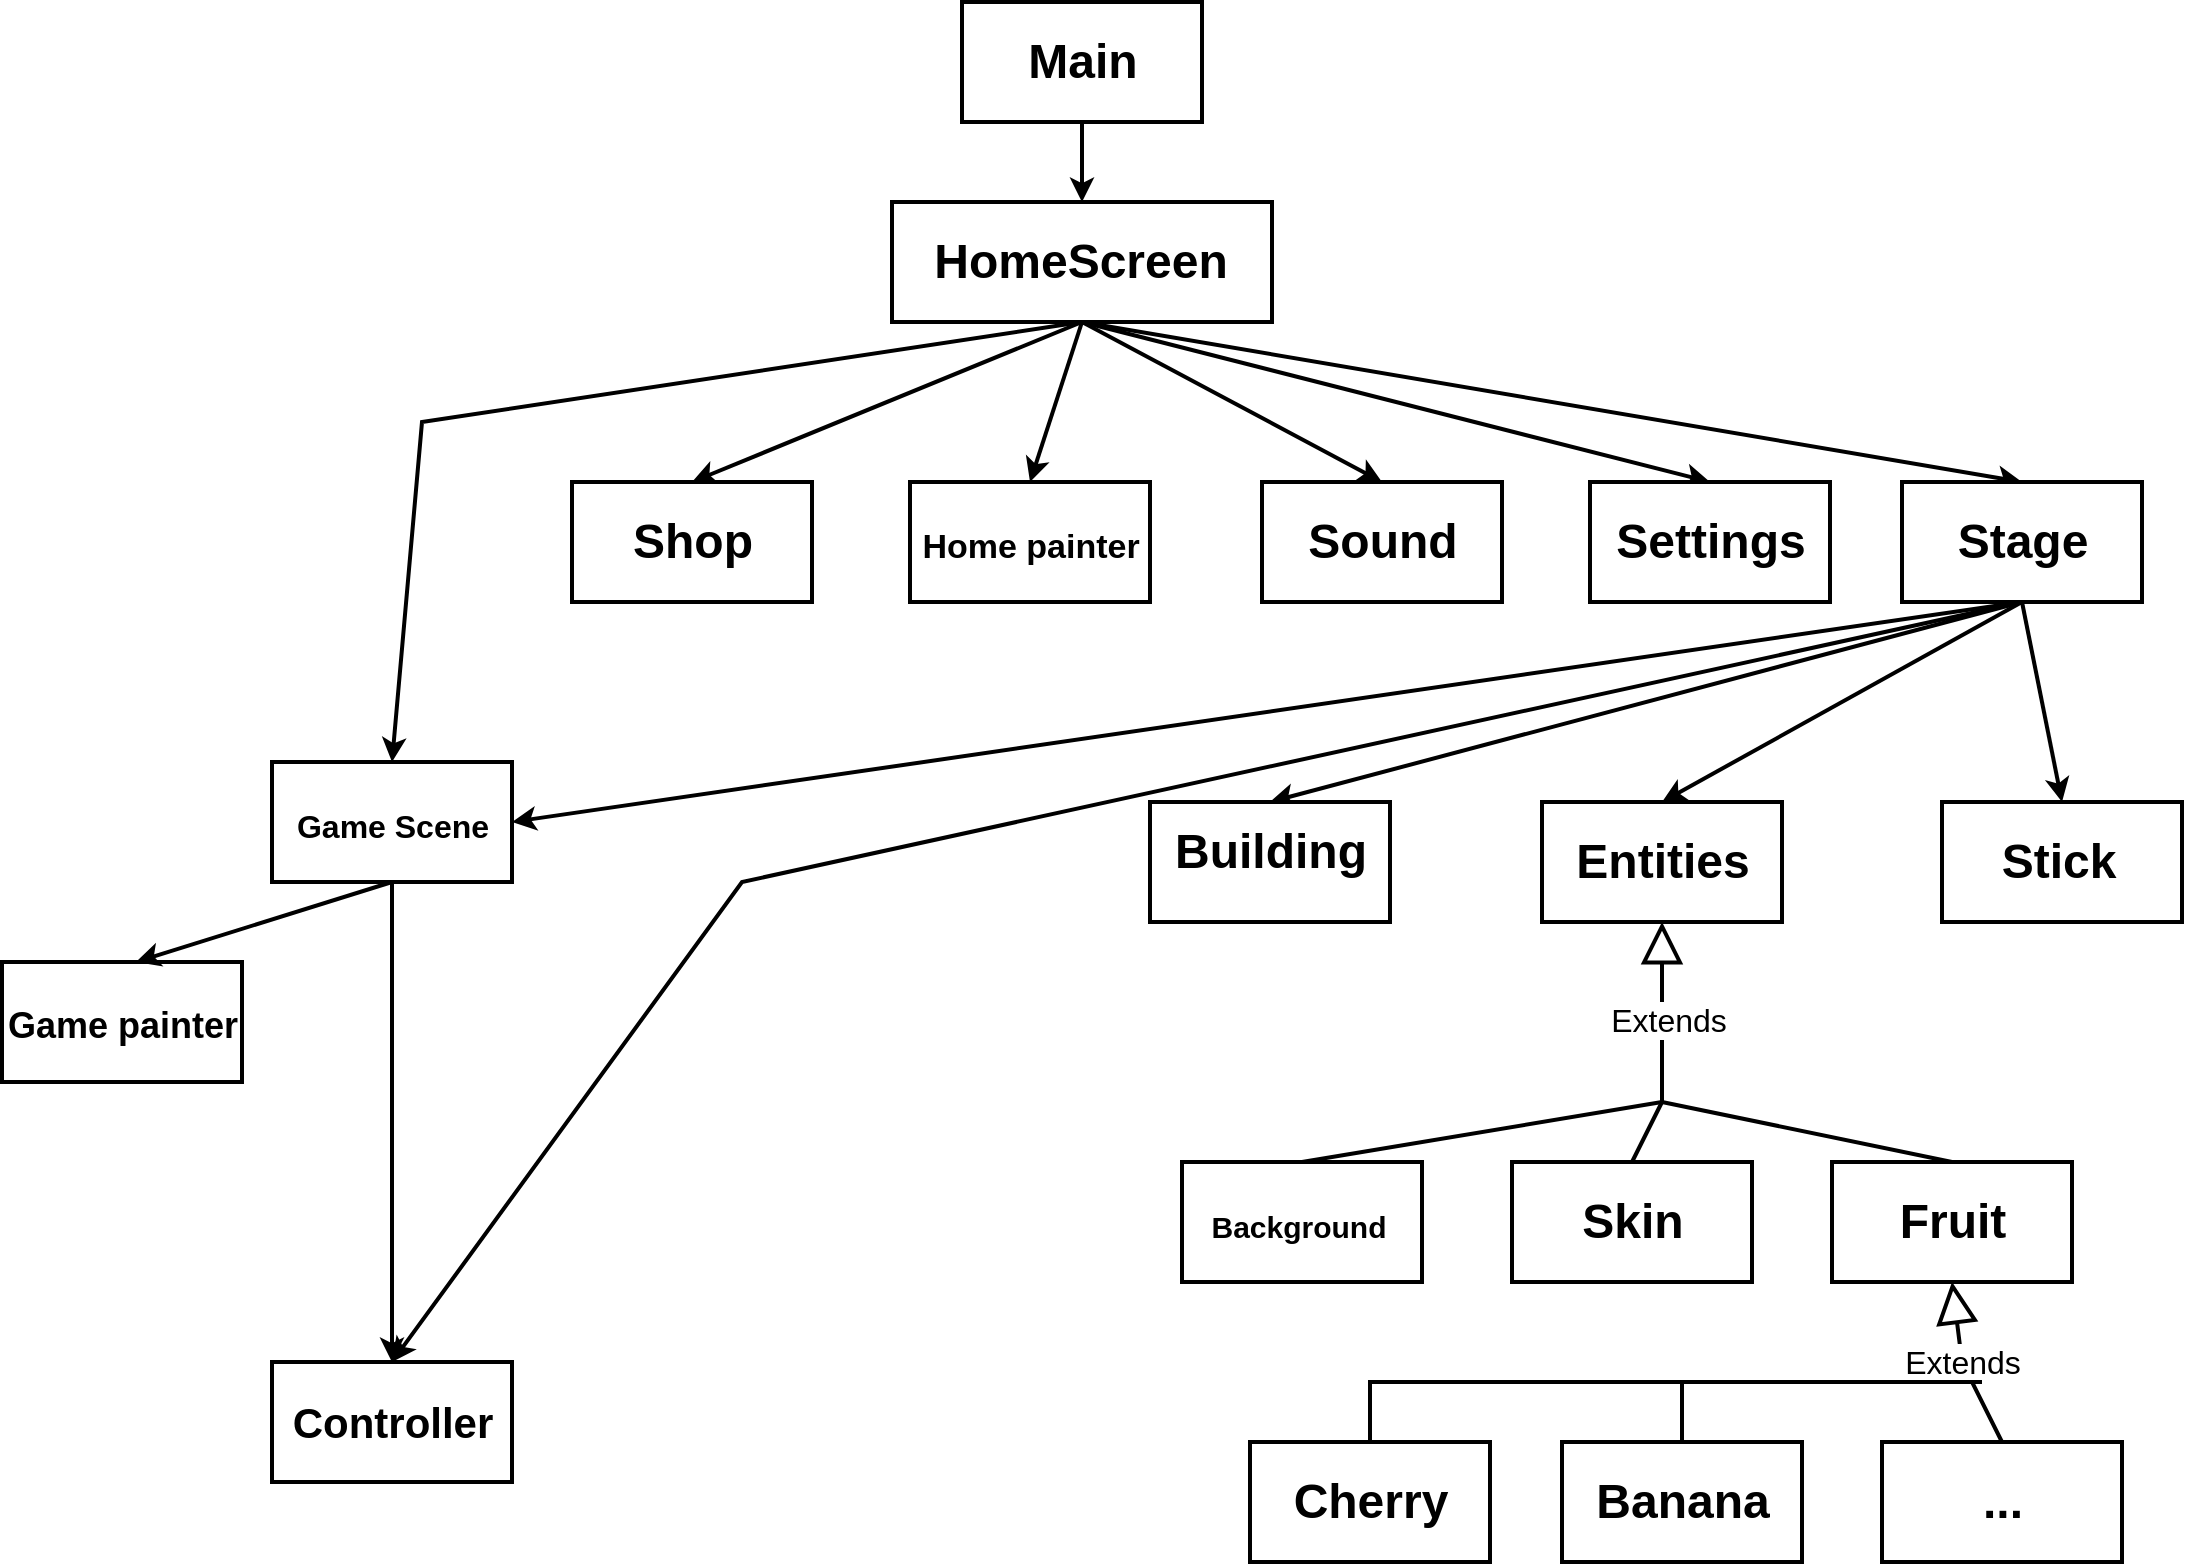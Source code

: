 <mxfile version="20.6.2" type="github">
  <diagram id="C5RBs43oDa-KdzZeNtuy" name="Page-1">
    <mxGraphModel dx="1673" dy="984" grid="1" gridSize="10" guides="1" tooltips="1" connect="1" arrows="1" fold="1" page="1" pageScale="1" pageWidth="1169" pageHeight="827" math="0" shadow="0">
      <root>
        <mxCell id="WIyWlLk6GJQsqaUBKTNV-0" />
        <mxCell id="WIyWlLk6GJQsqaUBKTNV-1" parent="WIyWlLk6GJQsqaUBKTNV-0" />
        <mxCell id="GWxVpezjqemB3VTmDpef-14" style="edgeStyle=orthogonalEdgeStyle;rounded=0;orthogonalLoop=1;jettySize=auto;html=1;exitX=0.5;exitY=1;exitDx=0;exitDy=0;entryX=0.5;entryY=0;entryDx=0;entryDy=0;strokeColor=#000000;strokeWidth=2;" parent="WIyWlLk6GJQsqaUBKTNV-1" source="GWxVpezjqemB3VTmDpef-0" target="GWxVpezjqemB3VTmDpef-2" edge="1">
          <mxGeometry relative="1" as="geometry" />
        </mxCell>
        <object label="" id="GWxVpezjqemB3VTmDpef-0">
          <mxCell style="rounded=0;whiteSpace=wrap;html=1;strokeColor=#000000;strokeWidth=2;" parent="WIyWlLk6GJQsqaUBKTNV-1" vertex="1">
            <mxGeometry x="550" y="20" width="120" height="60" as="geometry" />
          </mxCell>
        </object>
        <mxCell id="GWxVpezjqemB3VTmDpef-1" value="Main" style="text;html=1;fontSize=24;fontStyle=1;verticalAlign=middle;align=center;strokeColor=none;strokeWidth=2;" parent="WIyWlLk6GJQsqaUBKTNV-1" vertex="1">
          <mxGeometry x="560" y="30" width="100" height="40" as="geometry" />
        </mxCell>
        <mxCell id="GWxVpezjqemB3VTmDpef-18" style="rounded=0;orthogonalLoop=1;jettySize=auto;html=1;exitX=0.5;exitY=1;exitDx=0;exitDy=0;entryX=0.5;entryY=0;entryDx=0;entryDy=0;strokeColor=#000000;strokeWidth=2;" parent="WIyWlLk6GJQsqaUBKTNV-1" source="GWxVpezjqemB3VTmDpef-2" target="GWxVpezjqemB3VTmDpef-4" edge="1">
          <mxGeometry relative="1" as="geometry" />
        </mxCell>
        <mxCell id="GWxVpezjqemB3VTmDpef-19" style="edgeStyle=none;rounded=0;orthogonalLoop=1;jettySize=auto;html=1;exitX=0.5;exitY=1;exitDx=0;exitDy=0;entryX=0.5;entryY=0;entryDx=0;entryDy=0;strokeColor=#000000;strokeWidth=2;" parent="WIyWlLk6GJQsqaUBKTNV-1" source="GWxVpezjqemB3VTmDpef-2" target="GWxVpezjqemB3VTmDpef-6" edge="1">
          <mxGeometry relative="1" as="geometry" />
        </mxCell>
        <mxCell id="GWxVpezjqemB3VTmDpef-20" style="edgeStyle=none;rounded=0;orthogonalLoop=1;jettySize=auto;html=1;exitX=0.5;exitY=1;exitDx=0;exitDy=0;entryX=0.5;entryY=0;entryDx=0;entryDy=0;strokeColor=#000000;strokeWidth=2;" parent="WIyWlLk6GJQsqaUBKTNV-1" source="GWxVpezjqemB3VTmDpef-2" target="GWxVpezjqemB3VTmDpef-8" edge="1">
          <mxGeometry relative="1" as="geometry" />
        </mxCell>
        <mxCell id="GWxVpezjqemB3VTmDpef-21" style="edgeStyle=none;rounded=0;orthogonalLoop=1;jettySize=auto;html=1;exitX=0.5;exitY=1;exitDx=0;exitDy=0;entryX=0.5;entryY=0;entryDx=0;entryDy=0;strokeColor=#000000;strokeWidth=2;" parent="WIyWlLk6GJQsqaUBKTNV-1" source="GWxVpezjqemB3VTmDpef-2" target="GWxVpezjqemB3VTmDpef-11" edge="1">
          <mxGeometry relative="1" as="geometry" />
        </mxCell>
        <object label="" id="GWxVpezjqemB3VTmDpef-2">
          <mxCell style="rounded=0;whiteSpace=wrap;html=1;strokeColor=#000000;strokeWidth=2;" parent="WIyWlLk6GJQsqaUBKTNV-1" vertex="1">
            <mxGeometry x="515" y="120" width="190" height="60" as="geometry" />
          </mxCell>
        </object>
        <mxCell id="GWxVpezjqemB3VTmDpef-3" value="HomeScreen" style="text;html=1;fontSize=24;fontStyle=1;verticalAlign=middle;align=center;strokeColor=none;strokeWidth=2;" parent="WIyWlLk6GJQsqaUBKTNV-1" vertex="1">
          <mxGeometry x="559" y="130" width="100" height="40" as="geometry" />
        </mxCell>
        <object label="" id="GWxVpezjqemB3VTmDpef-4">
          <mxCell style="rounded=0;whiteSpace=wrap;html=1;strokeColor=#000000;strokeWidth=2;" parent="WIyWlLk6GJQsqaUBKTNV-1" vertex="1">
            <mxGeometry x="355" y="260" width="120" height="60" as="geometry" />
          </mxCell>
        </object>
        <mxCell id="GWxVpezjqemB3VTmDpef-5" value="Shop" style="text;html=1;fontSize=24;fontStyle=1;verticalAlign=middle;align=center;strokeColor=none;strokeWidth=2;" parent="WIyWlLk6GJQsqaUBKTNV-1" vertex="1">
          <mxGeometry x="365" y="270" width="100" height="40" as="geometry" />
        </mxCell>
        <object label="" id="GWxVpezjqemB3VTmDpef-6">
          <mxCell style="rounded=0;whiteSpace=wrap;html=1;strokeColor=#000000;strokeWidth=2;" parent="WIyWlLk6GJQsqaUBKTNV-1" vertex="1">
            <mxGeometry x="700" y="260" width="120" height="60" as="geometry" />
          </mxCell>
        </object>
        <mxCell id="GWxVpezjqemB3VTmDpef-7" value="Sound" style="text;html=1;fontSize=24;fontStyle=1;verticalAlign=middle;align=center;strokeColor=none;strokeWidth=2;" parent="WIyWlLk6GJQsqaUBKTNV-1" vertex="1">
          <mxGeometry x="710" y="270" width="100" height="40" as="geometry" />
        </mxCell>
        <object label="" id="GWxVpezjqemB3VTmDpef-8">
          <mxCell style="rounded=0;whiteSpace=wrap;html=1;strokeColor=#000000;strokeWidth=2;" parent="WIyWlLk6GJQsqaUBKTNV-1" vertex="1">
            <mxGeometry x="864" y="260" width="120" height="60" as="geometry" />
          </mxCell>
        </object>
        <mxCell id="GWxVpezjqemB3VTmDpef-9" value="Settings" style="text;html=1;fontSize=24;fontStyle=1;verticalAlign=middle;align=center;strokeColor=none;strokeWidth=2;" parent="WIyWlLk6GJQsqaUBKTNV-1" vertex="1">
          <mxGeometry x="874" y="270" width="100" height="40" as="geometry" />
        </mxCell>
        <mxCell id="M8gP_NI8hVAfmAc8zCte-57" style="edgeStyle=none;rounded=0;orthogonalLoop=1;jettySize=auto;html=1;exitX=1;exitY=0.5;exitDx=0;exitDy=0;entryX=0.5;entryY=1;entryDx=0;entryDy=0;fontSize=18;endArrow=none;endFill=0;startArrow=classic;startFill=1;strokeColor=#000000;strokeWidth=2;" parent="WIyWlLk6GJQsqaUBKTNV-1" source="M8gP_NI8hVAfmAc8zCte-18" target="GWxVpezjqemB3VTmDpef-11" edge="1">
          <mxGeometry relative="1" as="geometry" />
        </mxCell>
        <object label="" id="GWxVpezjqemB3VTmDpef-11">
          <mxCell style="rounded=0;whiteSpace=wrap;html=1;strokeColor=#000000;strokeWidth=2;" parent="WIyWlLk6GJQsqaUBKTNV-1" vertex="1">
            <mxGeometry x="1020" y="260" width="120" height="60" as="geometry" />
          </mxCell>
        </object>
        <mxCell id="M8gP_NI8hVAfmAc8zCte-25" style="rounded=0;orthogonalLoop=1;jettySize=auto;html=1;entryX=0.5;entryY=0;entryDx=0;entryDy=0;fontSize=21;exitX=0.5;exitY=1;exitDx=0;exitDy=0;strokeColor=#000000;strokeWidth=2;" parent="WIyWlLk6GJQsqaUBKTNV-1" source="GWxVpezjqemB3VTmDpef-11" target="M8gP_NI8hVAfmAc8zCte-23" edge="1">
          <mxGeometry relative="1" as="geometry" />
        </mxCell>
        <mxCell id="GWxVpezjqemB3VTmDpef-12" value="Stage" style="text;html=1;fontSize=24;fontStyle=1;verticalAlign=middle;align=center;strokeColor=none;strokeWidth=2;" parent="WIyWlLk6GJQsqaUBKTNV-1" vertex="1">
          <mxGeometry x="1030" y="270" width="100" height="40" as="geometry" />
        </mxCell>
        <mxCell id="M8gP_NI8hVAfmAc8zCte-0" value="" style="endArrow=classic;html=1;rounded=0;exitX=0.5;exitY=1;exitDx=0;exitDy=0;entryX=0.5;entryY=0;entryDx=0;entryDy=0;strokeColor=#000000;strokeWidth=2;" parent="WIyWlLk6GJQsqaUBKTNV-1" source="GWxVpezjqemB3VTmDpef-11" target="M8gP_NI8hVAfmAc8zCte-1" edge="1">
          <mxGeometry width="50" height="50" relative="1" as="geometry">
            <mxPoint x="640" y="370" as="sourcePoint" />
            <mxPoint x="654" y="400" as="targetPoint" />
          </mxGeometry>
        </mxCell>
        <mxCell id="M8gP_NI8hVAfmAc8zCte-1" value="" style="rounded=0;whiteSpace=wrap;html=1;strokeColor=#000000;strokeWidth=2;" parent="WIyWlLk6GJQsqaUBKTNV-1" vertex="1">
          <mxGeometry x="1040" y="420" width="120" height="60" as="geometry" />
        </mxCell>
        <mxCell id="M8gP_NI8hVAfmAc8zCte-2" value="Stick" style="text;html=1;fontSize=24;fontStyle=1;verticalAlign=middle;align=center;strokeColor=none;strokeWidth=2;" parent="WIyWlLk6GJQsqaUBKTNV-1" vertex="1">
          <mxGeometry x="1050" y="430" width="96" height="40" as="geometry" />
        </mxCell>
        <mxCell id="M8gP_NI8hVAfmAc8zCte-4" value="" style="whiteSpace=wrap;html=1;strokeColor=#000000;strokeWidth=2;" parent="WIyWlLk6GJQsqaUBKTNV-1" vertex="1">
          <mxGeometry x="840" y="420" width="120" height="60" as="geometry" />
        </mxCell>
        <mxCell id="M8gP_NI8hVAfmAc8zCte-5" value="Entities" style="text;html=1;fontSize=24;fontStyle=1;verticalAlign=middle;align=center;strokeColor=none;strokeWidth=2;" parent="WIyWlLk6GJQsqaUBKTNV-1" vertex="1">
          <mxGeometry x="850" y="430" width="100" height="40" as="geometry" />
        </mxCell>
        <mxCell id="M8gP_NI8hVAfmAc8zCte-6" value="" style="endArrow=classic;html=1;rounded=0;entryX=0.5;entryY=0;entryDx=0;entryDy=0;exitX=0.5;exitY=1;exitDx=0;exitDy=0;strokeColor=#000000;strokeWidth=2;" parent="WIyWlLk6GJQsqaUBKTNV-1" source="GWxVpezjqemB3VTmDpef-11" target="M8gP_NI8hVAfmAc8zCte-4" edge="1">
          <mxGeometry width="50" height="50" relative="1" as="geometry">
            <mxPoint x="630" y="440" as="sourcePoint" />
            <mxPoint x="680" y="390" as="targetPoint" />
          </mxGeometry>
        </mxCell>
        <mxCell id="M8gP_NI8hVAfmAc8zCte-7" value="" style="rounded=0;whiteSpace=wrap;html=1;strokeColor=#000000;strokeWidth=2;" parent="WIyWlLk6GJQsqaUBKTNV-1" vertex="1">
          <mxGeometry x="660" y="600" width="120" height="60" as="geometry" />
        </mxCell>
        <mxCell id="M8gP_NI8hVAfmAc8zCte-8" value="" style="rounded=0;whiteSpace=wrap;html=1;strokeColor=#000000;strokeWidth=2;" parent="WIyWlLk6GJQsqaUBKTNV-1" vertex="1">
          <mxGeometry x="825" y="600" width="120" height="60" as="geometry" />
        </mxCell>
        <mxCell id="M8gP_NI8hVAfmAc8zCte-9" value="&lt;font style=&quot;font-size: 15px;&quot;&gt;Background&lt;/font&gt;" style="text;html=1;fontSize=24;fontStyle=1;verticalAlign=middle;align=center;strokeColor=none;strokeWidth=2;" parent="WIyWlLk6GJQsqaUBKTNV-1" vertex="1">
          <mxGeometry x="670" y="610" width="95" height="40" as="geometry" />
        </mxCell>
        <mxCell id="M8gP_NI8hVAfmAc8zCte-10" value="Skin" style="text;html=1;fontSize=24;fontStyle=1;verticalAlign=middle;align=center;strokeColor=none;strokeWidth=2;" parent="WIyWlLk6GJQsqaUBKTNV-1" vertex="1">
          <mxGeometry x="835" y="610" width="100" height="40" as="geometry" />
        </mxCell>
        <mxCell id="M8gP_NI8hVAfmAc8zCte-11" value="" style="rounded=0;whiteSpace=wrap;html=1;fontSize=15;strokeColor=#000000;strokeWidth=2;" parent="WIyWlLk6GJQsqaUBKTNV-1" vertex="1">
          <mxGeometry x="985" y="600" width="120" height="60" as="geometry" />
        </mxCell>
        <mxCell id="M8gP_NI8hVAfmAc8zCte-12" value="Fruit" style="text;html=1;fontSize=24;fontStyle=1;verticalAlign=middle;align=center;strokeColor=none;strokeWidth=2;" parent="WIyWlLk6GJQsqaUBKTNV-1" vertex="1">
          <mxGeometry x="995" y="610" width="100" height="40" as="geometry" />
        </mxCell>
        <mxCell id="M8gP_NI8hVAfmAc8zCte-16" value="" style="rounded=0;whiteSpace=wrap;html=1;fontSize=15;strokeColor=#000000;strokeWidth=2;" parent="WIyWlLk6GJQsqaUBKTNV-1" vertex="1">
          <mxGeometry x="205" y="700" width="120" height="60" as="geometry" />
        </mxCell>
        <mxCell id="M8gP_NI8hVAfmAc8zCte-17" value="&lt;font style=&quot;font-size: 21px;&quot;&gt;Controller&lt;/font&gt;" style="text;html=1;fontSize=24;fontStyle=1;verticalAlign=middle;align=center;strokeColor=none;strokeWidth=2;" parent="WIyWlLk6GJQsqaUBKTNV-1" vertex="1">
          <mxGeometry x="215" y="710" width="100" height="40" as="geometry" />
        </mxCell>
        <mxCell id="M8gP_NI8hVAfmAc8zCte-18" value="" style="rounded=0;whiteSpace=wrap;html=1;fontSize=21;strokeColor=#000000;strokeWidth=2;" parent="WIyWlLk6GJQsqaUBKTNV-1" vertex="1">
          <mxGeometry x="205" y="400" width="120" height="60" as="geometry" />
        </mxCell>
        <mxCell id="M8gP_NI8hVAfmAc8zCte-19" value="&lt;font style=&quot;font-size: 16px;&quot;&gt;Game Scene&lt;/font&gt;" style="text;html=1;fontSize=24;fontStyle=1;verticalAlign=middle;align=center;strokeColor=none;strokeWidth=2;" parent="WIyWlLk6GJQsqaUBKTNV-1" vertex="1">
          <mxGeometry x="215" y="410" width="100" height="40" as="geometry" />
        </mxCell>
        <mxCell id="M8gP_NI8hVAfmAc8zCte-20" value="" style="endArrow=classic;html=1;rounded=0;fontSize=21;exitX=0.5;exitY=1;exitDx=0;exitDy=0;entryX=0.5;entryY=0;entryDx=0;entryDy=0;strokeColor=#000000;strokeWidth=2;" parent="WIyWlLk6GJQsqaUBKTNV-1" source="GWxVpezjqemB3VTmDpef-2" target="M8gP_NI8hVAfmAc8zCte-18" edge="1">
          <mxGeometry width="50" height="50" relative="1" as="geometry">
            <mxPoint x="275" y="250" as="sourcePoint" />
            <mxPoint x="325" y="200" as="targetPoint" />
            <Array as="points">
              <mxPoint x="280" y="230" />
            </Array>
          </mxGeometry>
        </mxCell>
        <mxCell id="M8gP_NI8hVAfmAc8zCte-21" value="" style="endArrow=classic;html=1;rounded=0;fontSize=21;exitX=0.5;exitY=1;exitDx=0;exitDy=0;entryX=0.5;entryY=0;entryDx=0;entryDy=0;strokeColor=#000000;strokeWidth=2;" parent="WIyWlLk6GJQsqaUBKTNV-1" source="M8gP_NI8hVAfmAc8zCte-18" target="M8gP_NI8hVAfmAc8zCte-16" edge="1">
          <mxGeometry width="50" height="50" relative="1" as="geometry">
            <mxPoint x="100" y="620" as="sourcePoint" />
            <mxPoint x="150" y="570" as="targetPoint" />
          </mxGeometry>
        </mxCell>
        <mxCell id="M8gP_NI8hVAfmAc8zCte-22" value="" style="endArrow=classic;html=1;rounded=0;fontSize=21;entryX=0.5;entryY=0;entryDx=0;entryDy=0;exitX=0.5;exitY=1;exitDx=0;exitDy=0;strokeColor=#000000;strokeWidth=2;" parent="WIyWlLk6GJQsqaUBKTNV-1" source="GWxVpezjqemB3VTmDpef-11" target="M8gP_NI8hVAfmAc8zCte-16" edge="1">
          <mxGeometry width="50" height="50" relative="1" as="geometry">
            <mxPoint x="230" y="520" as="sourcePoint" />
            <mxPoint x="70" y="600" as="targetPoint" />
            <Array as="points">
              <mxPoint x="440" y="460" />
            </Array>
          </mxGeometry>
        </mxCell>
        <mxCell id="M8gP_NI8hVAfmAc8zCte-23" value="" style="rounded=0;whiteSpace=wrap;html=1;fontSize=21;strokeColor=#000000;strokeWidth=2;" parent="WIyWlLk6GJQsqaUBKTNV-1" vertex="1">
          <mxGeometry x="644" y="420" width="120" height="60" as="geometry" />
        </mxCell>
        <mxCell id="M8gP_NI8hVAfmAc8zCte-24" value="Building" style="text;html=1;fontSize=24;fontStyle=1;verticalAlign=middle;align=center;strokeColor=none;strokeWidth=2;" parent="WIyWlLk6GJQsqaUBKTNV-1" vertex="1">
          <mxGeometry x="654" y="420" width="100" height="50" as="geometry" />
        </mxCell>
        <mxCell id="M8gP_NI8hVAfmAc8zCte-26" value="" style="rounded=0;whiteSpace=wrap;html=1;fontSize=21;strokeColor=#000000;strokeWidth=2;" parent="WIyWlLk6GJQsqaUBKTNV-1" vertex="1">
          <mxGeometry x="1010" y="740" width="120" height="60" as="geometry" />
        </mxCell>
        <mxCell id="M8gP_NI8hVAfmAc8zCte-27" value="..." style="text;html=1;fontSize=24;fontStyle=1;verticalAlign=middle;align=center;strokeColor=none;strokeWidth=2;" parent="WIyWlLk6GJQsqaUBKTNV-1" vertex="1">
          <mxGeometry x="1020" y="750" width="100" height="40" as="geometry" />
        </mxCell>
        <mxCell id="M8gP_NI8hVAfmAc8zCte-28" value="" style="rounded=0;whiteSpace=wrap;html=1;fontSize=21;strokeColor=#000000;strokeWidth=2;" parent="WIyWlLk6GJQsqaUBKTNV-1" vertex="1">
          <mxGeometry x="850" y="740" width="120" height="60" as="geometry" />
        </mxCell>
        <mxCell id="M8gP_NI8hVAfmAc8zCte-29" value="Banana" style="text;html=1;fontSize=24;fontStyle=1;verticalAlign=middle;align=center;strokeColor=none;strokeWidth=2;" parent="WIyWlLk6GJQsqaUBKTNV-1" vertex="1">
          <mxGeometry x="860" y="750" width="100" height="40" as="geometry" />
        </mxCell>
        <mxCell id="M8gP_NI8hVAfmAc8zCte-30" value="" style="rounded=0;whiteSpace=wrap;html=1;fontSize=21;strokeColor=#000000;strokeWidth=2;" parent="WIyWlLk6GJQsqaUBKTNV-1" vertex="1">
          <mxGeometry x="694" y="740" width="120" height="60" as="geometry" />
        </mxCell>
        <mxCell id="M8gP_NI8hVAfmAc8zCte-31" value="Cherry" style="text;html=1;fontSize=24;fontStyle=1;verticalAlign=middle;align=center;strokeColor=none;strokeWidth=2;" parent="WIyWlLk6GJQsqaUBKTNV-1" vertex="1">
          <mxGeometry x="704" y="750" width="100" height="40" as="geometry" />
        </mxCell>
        <mxCell id="M8gP_NI8hVAfmAc8zCte-35" value="Extends" style="endArrow=block;endSize=16;endFill=0;html=1;rounded=0;fontSize=16;entryX=0.5;entryY=1;entryDx=0;entryDy=0;exitX=0.5;exitY=0;exitDx=0;exitDy=0;strokeColor=#000000;strokeWidth=2;" parent="WIyWlLk6GJQsqaUBKTNV-1" source="M8gP_NI8hVAfmAc8zCte-26" target="M8gP_NI8hVAfmAc8zCte-11" edge="1">
          <mxGeometry x="0.052" width="160" relative="1" as="geometry">
            <mxPoint x="550" y="710" as="sourcePoint" />
            <mxPoint x="710" y="710" as="targetPoint" />
            <Array as="points">
              <mxPoint x="1050" y="700" />
            </Array>
            <mxPoint as="offset" />
          </mxGeometry>
        </mxCell>
        <mxCell id="M8gP_NI8hVAfmAc8zCte-38" value="" style="endArrow=none;html=1;rounded=0;fontSize=16;exitX=0.5;exitY=0;exitDx=0;exitDy=0;strokeColor=#000000;strokeWidth=2;" parent="WIyWlLk6GJQsqaUBKTNV-1" source="M8gP_NI8hVAfmAc8zCte-30" edge="1">
          <mxGeometry width="50" height="50" relative="1" as="geometry">
            <mxPoint x="750" y="740" as="sourcePoint" />
            <mxPoint x="1060" y="710" as="targetPoint" />
            <Array as="points">
              <mxPoint x="754" y="710" />
            </Array>
          </mxGeometry>
        </mxCell>
        <mxCell id="M8gP_NI8hVAfmAc8zCte-39" value="" style="endArrow=none;html=1;rounded=0;fontSize=16;exitX=0.5;exitY=0;exitDx=0;exitDy=0;strokeColor=#000000;strokeWidth=2;" parent="WIyWlLk6GJQsqaUBKTNV-1" source="M8gP_NI8hVAfmAc8zCte-28" edge="1">
          <mxGeometry width="50" height="50" relative="1" as="geometry">
            <mxPoint x="900" y="750" as="sourcePoint" />
            <mxPoint x="910" y="710" as="targetPoint" />
          </mxGeometry>
        </mxCell>
        <mxCell id="M8gP_NI8hVAfmAc8zCte-41" value="Extends" style="endArrow=block;endSize=16;endFill=0;html=1;rounded=0;fontSize=16;entryX=0.5;entryY=1;entryDx=0;entryDy=0;strokeColor=#000000;strokeWidth=2;" parent="WIyWlLk6GJQsqaUBKTNV-1" target="M8gP_NI8hVAfmAc8zCte-4" edge="1">
          <mxGeometry x="-0.088" y="-3" width="160" relative="1" as="geometry">
            <mxPoint x="900" y="570" as="sourcePoint" />
            <mxPoint x="920" y="600" as="targetPoint" />
            <mxPoint as="offset" />
          </mxGeometry>
        </mxCell>
        <mxCell id="M8gP_NI8hVAfmAc8zCte-48" value="" style="endArrow=none;html=1;rounded=0;fontSize=16;exitX=0.5;exitY=0;exitDx=0;exitDy=0;strokeColor=#000000;strokeWidth=2;" parent="WIyWlLk6GJQsqaUBKTNV-1" source="M8gP_NI8hVAfmAc8zCte-7" edge="1">
          <mxGeometry width="50" height="50" relative="1" as="geometry">
            <mxPoint x="720" y="610" as="sourcePoint" />
            <mxPoint x="900" y="570" as="targetPoint" />
          </mxGeometry>
        </mxCell>
        <mxCell id="M8gP_NI8hVAfmAc8zCte-49" value="" style="endArrow=none;html=1;rounded=0;fontSize=16;exitX=0.5;exitY=0;exitDx=0;exitDy=0;strokeColor=#000000;strokeWidth=2;" parent="WIyWlLk6GJQsqaUBKTNV-1" source="M8gP_NI8hVAfmAc8zCte-8" edge="1">
          <mxGeometry width="50" height="50" relative="1" as="geometry">
            <mxPoint x="960" y="600" as="sourcePoint" />
            <mxPoint x="900" y="570" as="targetPoint" />
          </mxGeometry>
        </mxCell>
        <mxCell id="M8gP_NI8hVAfmAc8zCte-50" value="" style="endArrow=none;html=1;rounded=0;fontSize=16;exitX=0.5;exitY=0;exitDx=0;exitDy=0;strokeColor=#000000;strokeWidth=2;" parent="WIyWlLk6GJQsqaUBKTNV-1" source="M8gP_NI8hVAfmAc8zCte-11" edge="1">
          <mxGeometry width="50" height="50" relative="1" as="geometry">
            <mxPoint x="1020" y="600" as="sourcePoint" />
            <mxPoint x="900" y="570" as="targetPoint" />
          </mxGeometry>
        </mxCell>
        <object label="" id="M8gP_NI8hVAfmAc8zCte-51">
          <mxCell style="rounded=0;whiteSpace=wrap;html=1;strokeColor=#000000;strokeWidth=2;" parent="WIyWlLk6GJQsqaUBKTNV-1" vertex="1">
            <mxGeometry x="524" y="260" width="120" height="60" as="geometry" />
          </mxCell>
        </object>
        <mxCell id="M8gP_NI8hVAfmAc8zCte-52" value="&lt;font style=&quot;font-size: 17px;&quot;&gt;Home painter&lt;/font&gt;" style="text;html=1;fontSize=24;fontStyle=1;verticalAlign=middle;align=center;strokeColor=none;strokeWidth=2;" parent="WIyWlLk6GJQsqaUBKTNV-1" vertex="1">
          <mxGeometry x="534" y="270" width="100" height="40" as="geometry" />
        </mxCell>
        <mxCell id="M8gP_NI8hVAfmAc8zCte-53" value="" style="endArrow=classic;html=1;rounded=0;fontSize=17;exitX=0.5;exitY=1;exitDx=0;exitDy=0;entryX=0.5;entryY=0;entryDx=0;entryDy=0;strokeColor=#000000;strokeWidth=2;" parent="WIyWlLk6GJQsqaUBKTNV-1" source="GWxVpezjqemB3VTmDpef-2" target="M8gP_NI8hVAfmAc8zCte-51" edge="1">
          <mxGeometry width="50" height="50" relative="1" as="geometry">
            <mxPoint x="500" y="440" as="sourcePoint" />
            <mxPoint x="550" y="390" as="targetPoint" />
          </mxGeometry>
        </mxCell>
        <mxCell id="M8gP_NI8hVAfmAc8zCte-54" value="" style="rounded=0;whiteSpace=wrap;html=1;fontSize=17;strokeColor=#000000;strokeWidth=2;" parent="WIyWlLk6GJQsqaUBKTNV-1" vertex="1">
          <mxGeometry x="70" y="500" width="120" height="60" as="geometry" />
        </mxCell>
        <mxCell id="M8gP_NI8hVAfmAc8zCte-55" value="&lt;font style=&quot;font-size: 18px;&quot;&gt;Game painter&lt;/font&gt;" style="text;html=1;fontSize=24;fontStyle=1;verticalAlign=middle;align=center;strokeColor=none;strokeWidth=2;" parent="WIyWlLk6GJQsqaUBKTNV-1" vertex="1">
          <mxGeometry x="80" y="510" width="100" height="40" as="geometry" />
        </mxCell>
        <mxCell id="M8gP_NI8hVAfmAc8zCte-56" value="" style="endArrow=classic;html=1;rounded=0;fontSize=18;exitX=0.5;exitY=1;exitDx=0;exitDy=0;entryX=0.558;entryY=0;entryDx=0;entryDy=0;entryPerimeter=0;strokeColor=#000000;strokeWidth=2;" parent="WIyWlLk6GJQsqaUBKTNV-1" source="M8gP_NI8hVAfmAc8zCte-18" target="M8gP_NI8hVAfmAc8zCte-54" edge="1">
          <mxGeometry width="50" height="50" relative="1" as="geometry">
            <mxPoint x="160" y="470" as="sourcePoint" />
            <mxPoint x="210" y="420" as="targetPoint" />
          </mxGeometry>
        </mxCell>
      </root>
    </mxGraphModel>
  </diagram>
</mxfile>
